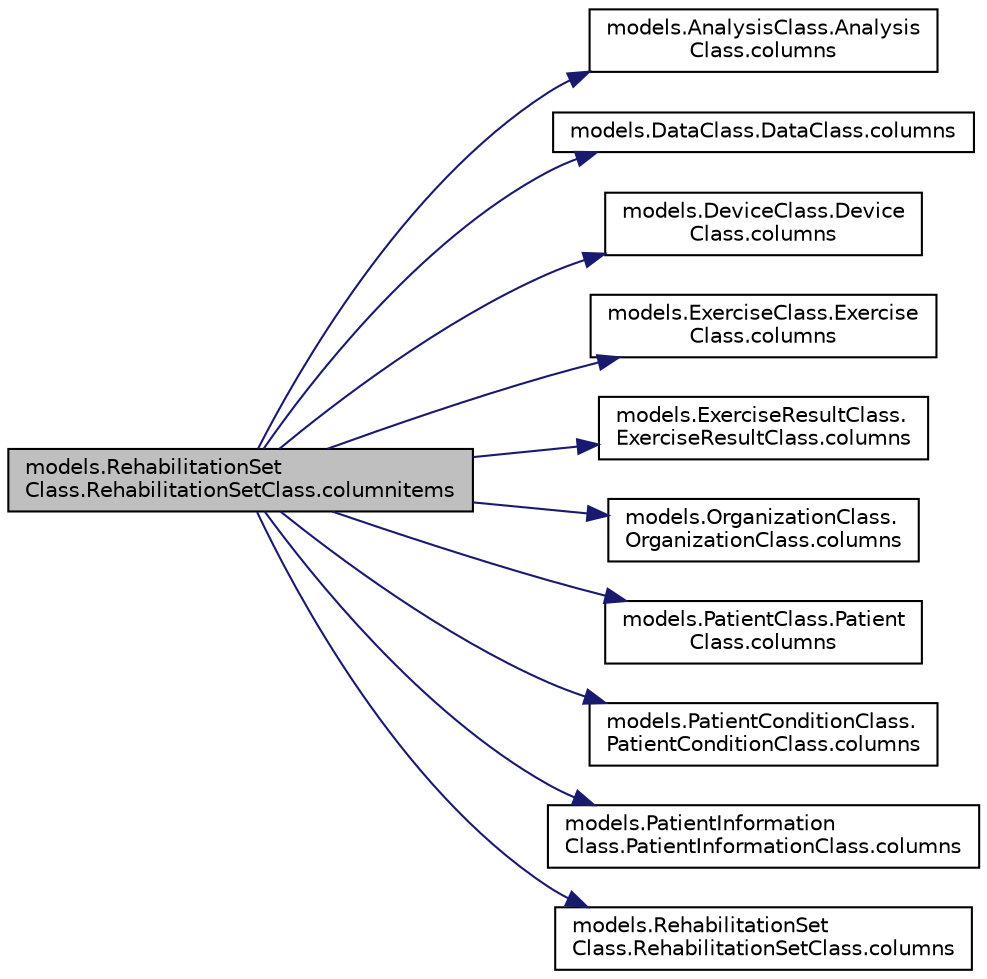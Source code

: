 digraph "models.RehabilitationSetClass.RehabilitationSetClass.columnitems"
{
  edge [fontname="Helvetica",fontsize="10",labelfontname="Helvetica",labelfontsize="10"];
  node [fontname="Helvetica",fontsize="10",shape=record];
  rankdir="LR";
  Node1 [label="models.RehabilitationSet\lClass.RehabilitationSetClass.columnitems",height=0.2,width=0.4,color="black", fillcolor="grey75", style="filled", fontcolor="black"];
  Node1 -> Node2 [color="midnightblue",fontsize="10",style="solid",fontname="Helvetica"];
  Node2 [label="models.AnalysisClass.Analysis\lClass.columns",height=0.2,width=0.4,color="black", fillcolor="white", style="filled",URL="$classmodels_1_1_analysis_class_1_1_analysis_class.html#a86d727b7a33ad8a4940a16bef899276f"];
  Node1 -> Node3 [color="midnightblue",fontsize="10",style="solid",fontname="Helvetica"];
  Node3 [label="models.DataClass.DataClass.columns",height=0.2,width=0.4,color="black", fillcolor="white", style="filled",URL="$classmodels_1_1_data_class_1_1_data_class.html#a09a87c0528b2ddc4fe835c0500f40e2b"];
  Node1 -> Node4 [color="midnightblue",fontsize="10",style="solid",fontname="Helvetica"];
  Node4 [label="models.DeviceClass.Device\lClass.columns",height=0.2,width=0.4,color="black", fillcolor="white", style="filled",URL="$classmodels_1_1_device_class_1_1_device_class.html#a215015f98ddf18faa78cd57eb6b45cfc"];
  Node1 -> Node5 [color="midnightblue",fontsize="10",style="solid",fontname="Helvetica"];
  Node5 [label="models.ExerciseClass.Exercise\lClass.columns",height=0.2,width=0.4,color="black", fillcolor="white", style="filled",URL="$classmodels_1_1_exercise_class_1_1_exercise_class.html#ae058259ad06b8df68c90df69ce96c133"];
  Node1 -> Node6 [color="midnightblue",fontsize="10",style="solid",fontname="Helvetica"];
  Node6 [label="models.ExerciseResultClass.\lExerciseResultClass.columns",height=0.2,width=0.4,color="black", fillcolor="white", style="filled",URL="$classmodels_1_1_exercise_result_class_1_1_exercise_result_class.html#ab2335327734c18d16cd53fc6b02e9236"];
  Node1 -> Node7 [color="midnightblue",fontsize="10",style="solid",fontname="Helvetica"];
  Node7 [label="models.OrganizationClass.\lOrganizationClass.columns",height=0.2,width=0.4,color="black", fillcolor="white", style="filled",URL="$classmodels_1_1_organization_class_1_1_organization_class.html#ad71e6733810a95237d20c435194e3fb1"];
  Node1 -> Node8 [color="midnightblue",fontsize="10",style="solid",fontname="Helvetica"];
  Node8 [label="models.PatientClass.Patient\lClass.columns",height=0.2,width=0.4,color="black", fillcolor="white", style="filled",URL="$classmodels_1_1_patient_class_1_1_patient_class.html#ad4ae63972057ede958f2b4ba3f0239ee"];
  Node1 -> Node9 [color="midnightblue",fontsize="10",style="solid",fontname="Helvetica"];
  Node9 [label="models.PatientConditionClass.\lPatientConditionClass.columns",height=0.2,width=0.4,color="black", fillcolor="white", style="filled",URL="$classmodels_1_1_patient_condition_class_1_1_patient_condition_class.html#a911cfeaf3fe08f8d5dff21d5b1b9e4bc"];
  Node1 -> Node10 [color="midnightblue",fontsize="10",style="solid",fontname="Helvetica"];
  Node10 [label="models.PatientInformation\lClass.PatientInformationClass.columns",height=0.2,width=0.4,color="black", fillcolor="white", style="filled",URL="$classmodels_1_1_patient_information_class_1_1_patient_information_class.html#a2146d277d37fe150c85074fd9169895c"];
  Node1 -> Node11 [color="midnightblue",fontsize="10",style="solid",fontname="Helvetica"];
  Node11 [label="models.RehabilitationSet\lClass.RehabilitationSetClass.columns",height=0.2,width=0.4,color="black", fillcolor="white", style="filled",URL="$classmodels_1_1_rehabilitation_set_class_1_1_rehabilitation_set_class.html#a5706ef08c4aef77697757a453cfa5783"];
}

